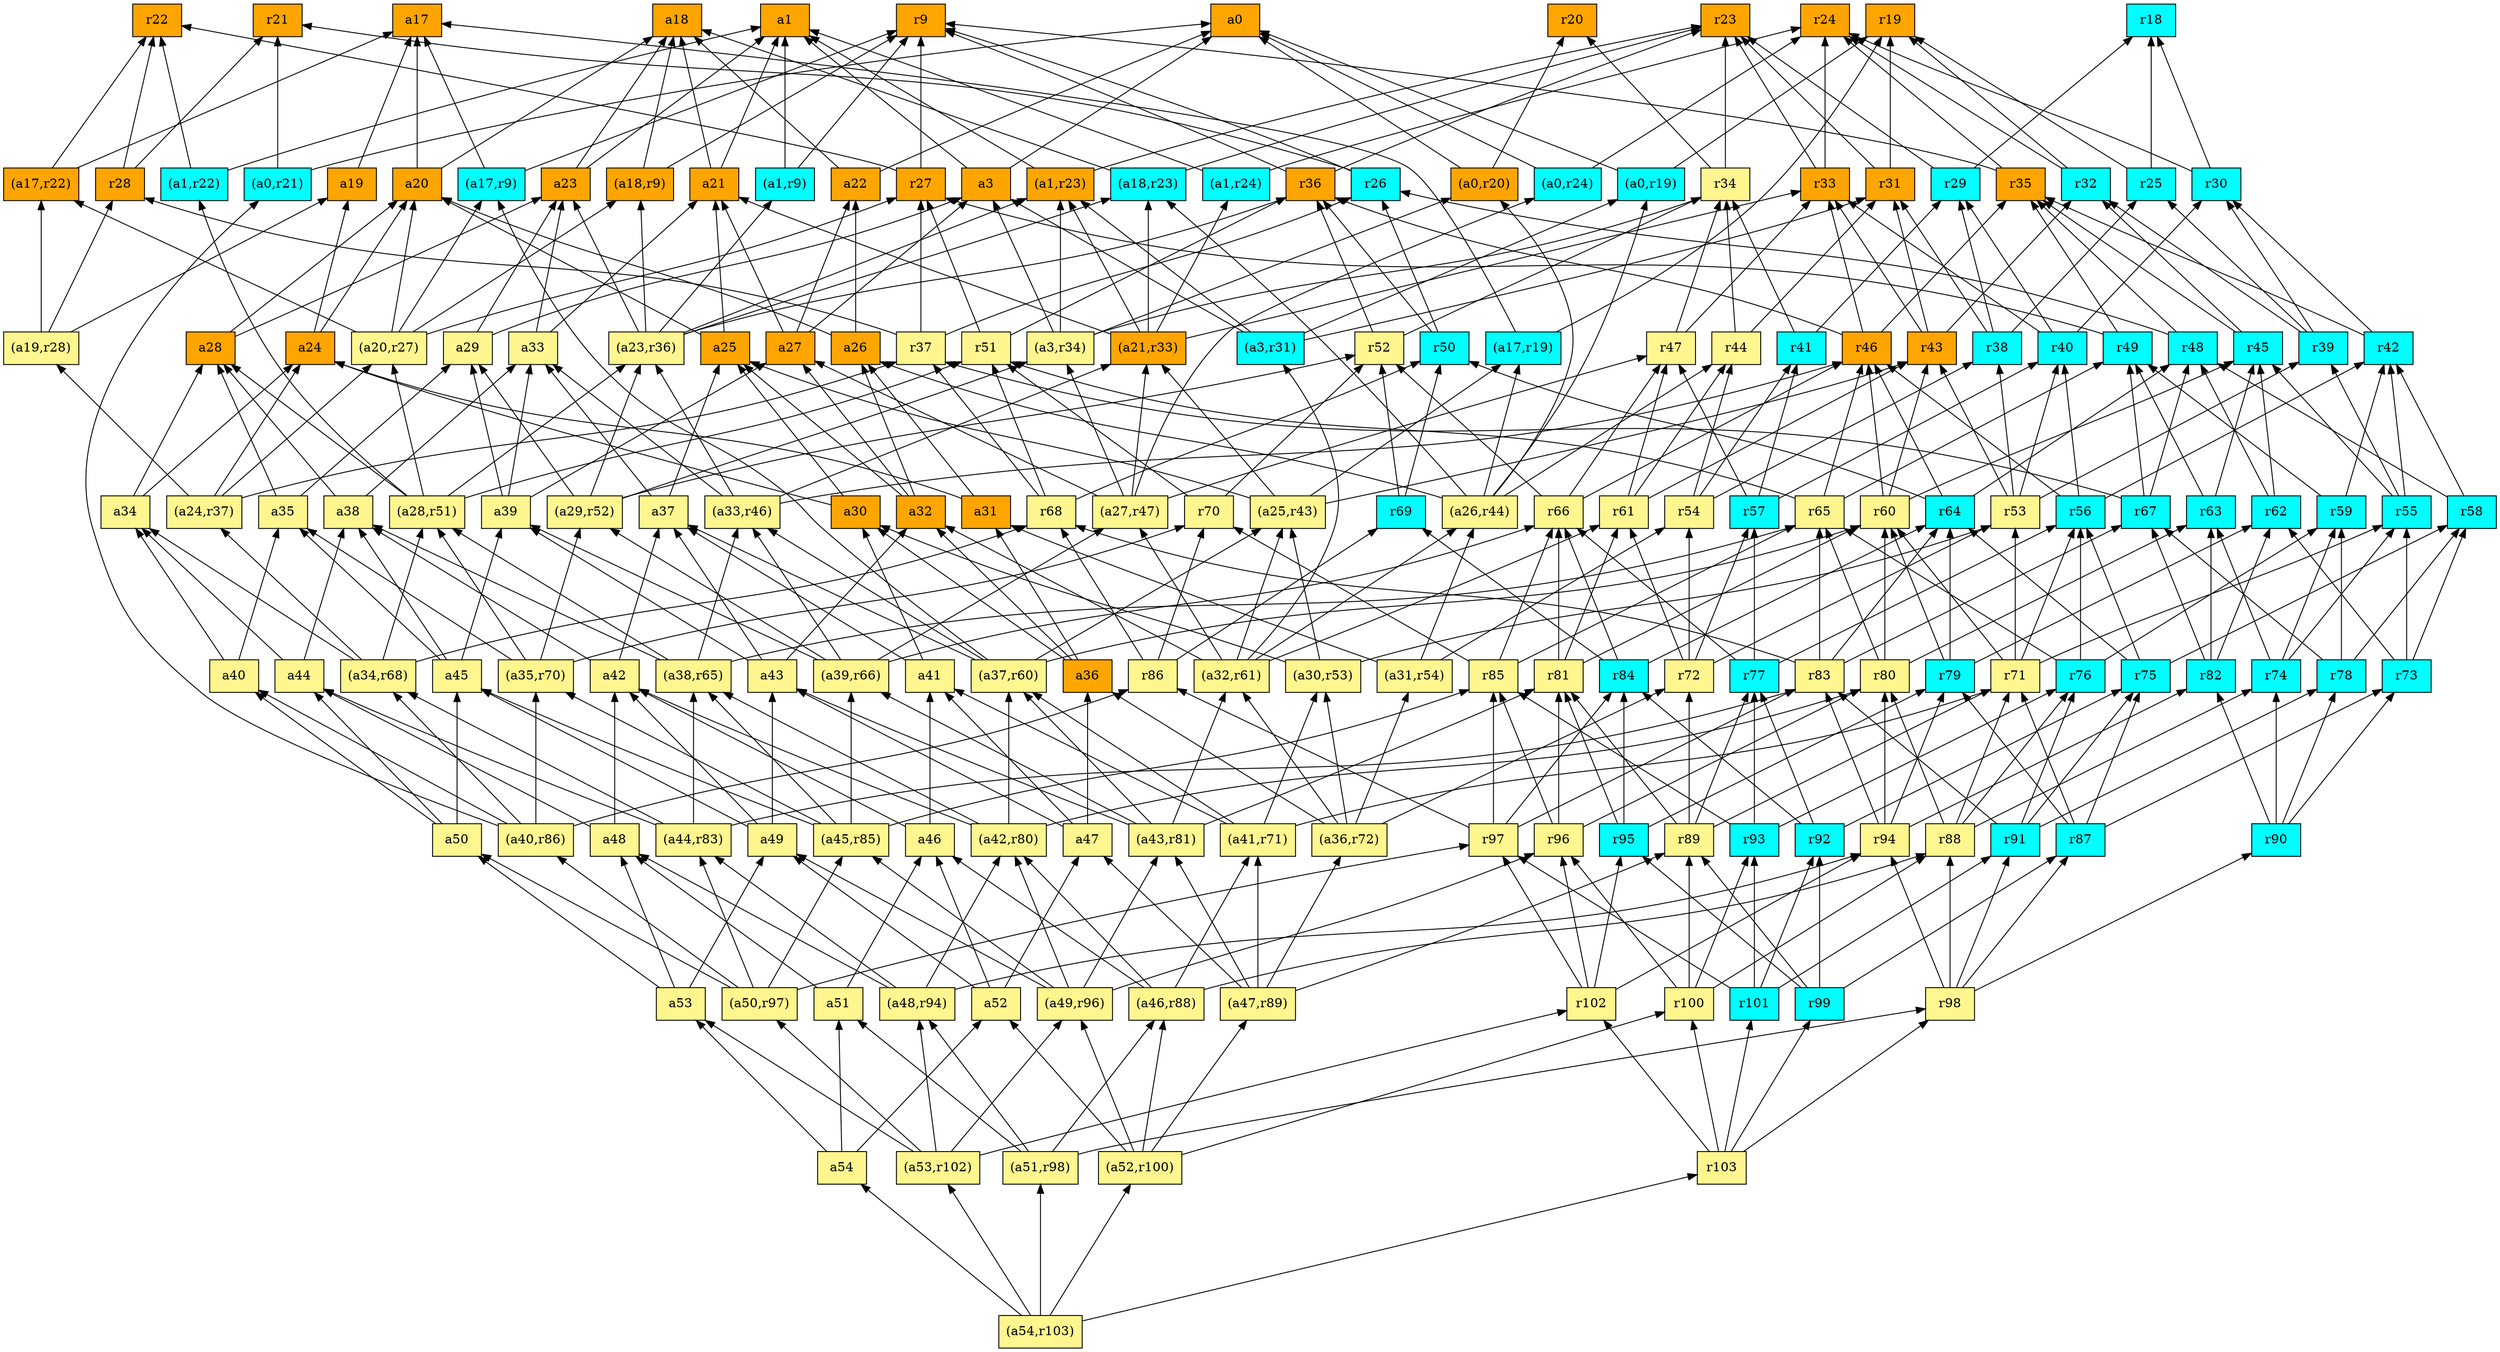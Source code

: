 digraph G {
rankdir=BT;ranksep="2.0";
"r70" [shape=record,fillcolor=khaki1,style=filled,label="{r70}"];
"r59" [shape=record,fillcolor=cyan,style=filled,label="{r59}"];
"r68" [shape=record,fillcolor=khaki1,style=filled,label="{r68}"];
"a32" [shape=record,fillcolor=orange,style=filled,label="{a32}"];
"(a1,r22)" [shape=record,fillcolor=cyan,style=filled,label="{(a1,r22)}"];
"a44" [shape=record,fillcolor=khaki1,style=filled,label="{a44}"];
"(a35,r70)" [shape=record,fillcolor=khaki1,style=filled,label="{(a35,r70)}"];
"r42" [shape=record,fillcolor=cyan,style=filled,label="{r42}"];
"a20" [shape=record,fillcolor=orange,style=filled,label="{a20}"];
"r21" [shape=record,fillcolor=orange,style=filled,label="{r21}"];
"r72" [shape=record,fillcolor=khaki1,style=filled,label="{r72}"];
"(a18,r23)" [shape=record,fillcolor=cyan,style=filled,label="{(a18,r23)}"];
"(a41,r71)" [shape=record,fillcolor=khaki1,style=filled,label="{(a41,r71)}"];
"(a43,r81)" [shape=record,fillcolor=khaki1,style=filled,label="{(a43,r81)}"];
"r56" [shape=record,fillcolor=cyan,style=filled,label="{r56}"];
"(a0,r21)" [shape=record,fillcolor=cyan,style=filled,label="{(a0,r21)}"];
"a34" [shape=record,fillcolor=khaki1,style=filled,label="{a34}"];
"a25" [shape=record,fillcolor=orange,style=filled,label="{a25}"];
"a0" [shape=record,fillcolor=orange,style=filled,label="{a0}"];
"a24" [shape=record,fillcolor=orange,style=filled,label="{a24}"];
"r93" [shape=record,fillcolor=cyan,style=filled,label="{r93}"];
"r29" [shape=record,fillcolor=cyan,style=filled,label="{r29}"];
"r52" [shape=record,fillcolor=khaki1,style=filled,label="{r52}"];
"a38" [shape=record,fillcolor=khaki1,style=filled,label="{a38}"];
"r45" [shape=record,fillcolor=cyan,style=filled,label="{r45}"];
"(a53,r102)" [shape=record,fillcolor=khaki1,style=filled,label="{(a53,r102)}"];
"(a3,r31)" [shape=record,fillcolor=cyan,style=filled,label="{(a3,r31)}"];
"(a17,r9)" [shape=record,fillcolor=cyan,style=filled,label="{(a17,r9)}"];
"r94" [shape=record,fillcolor=khaki1,style=filled,label="{r94}"];
"r19" [shape=record,fillcolor=orange,style=filled,label="{r19}"];
"(a0,r24)" [shape=record,fillcolor=cyan,style=filled,label="{(a0,r24)}"];
"a40" [shape=record,fillcolor=khaki1,style=filled,label="{a40}"];
"a19" [shape=record,fillcolor=orange,style=filled,label="{a19}"];
"a27" [shape=record,fillcolor=orange,style=filled,label="{a27}"];
"(a18,r9)" [shape=record,fillcolor=orange,style=filled,label="{(a18,r9)}"];
"(a39,r66)" [shape=record,fillcolor=khaki1,style=filled,label="{(a39,r66)}"];
"r60" [shape=record,fillcolor=khaki1,style=filled,label="{r60}"];
"(a31,r54)" [shape=record,fillcolor=khaki1,style=filled,label="{(a31,r54)}"];
"r83" [shape=record,fillcolor=khaki1,style=filled,label="{r83}"];
"a36" [shape=record,fillcolor=orange,style=filled,label="{a36}"];
"(a0,r20)" [shape=record,fillcolor=orange,style=filled,label="{(a0,r20)}"];
"r95" [shape=record,fillcolor=cyan,style=filled,label="{r95}"];
"r50" [shape=record,fillcolor=cyan,style=filled,label="{r50}"];
"r86" [shape=record,fillcolor=khaki1,style=filled,label="{r86}"];
"(a28,r51)" [shape=record,fillcolor=khaki1,style=filled,label="{(a28,r51)}"];
"a39" [shape=record,fillcolor=khaki1,style=filled,label="{a39}"];
"(a3,r34)" [shape=record,fillcolor=khaki1,style=filled,label="{(a3,r34)}"];
"a29" [shape=record,fillcolor=khaki1,style=filled,label="{a29}"];
"(a32,r61)" [shape=record,fillcolor=khaki1,style=filled,label="{(a32,r61)}"];
"r81" [shape=record,fillcolor=khaki1,style=filled,label="{r81}"];
"(a51,r98)" [shape=record,fillcolor=khaki1,style=filled,label="{(a51,r98)}"];
"a21" [shape=record,fillcolor=orange,style=filled,label="{a21}"];
"r88" [shape=record,fillcolor=khaki1,style=filled,label="{r88}"];
"a31" [shape=record,fillcolor=orange,style=filled,label="{a31}"];
"(a52,r100)" [shape=record,fillcolor=khaki1,style=filled,label="{(a52,r100)}"];
"(a27,r47)" [shape=record,fillcolor=khaki1,style=filled,label="{(a27,r47)}"];
"(a48,r94)" [shape=record,fillcolor=khaki1,style=filled,label="{(a48,r94)}"];
"(a54,r103)" [shape=record,fillcolor=khaki1,style=filled,label="{(a54,r103)}"];
"r35" [shape=record,fillcolor=orange,style=filled,label="{r35}"];
"r78" [shape=record,fillcolor=cyan,style=filled,label="{r78}"];
"r36" [shape=record,fillcolor=orange,style=filled,label="{r36}"];
"r64" [shape=record,fillcolor=cyan,style=filled,label="{r64}"];
"a37" [shape=record,fillcolor=khaki1,style=filled,label="{a37}"];
"r84" [shape=record,fillcolor=cyan,style=filled,label="{r84}"];
"r57" [shape=record,fillcolor=cyan,style=filled,label="{r57}"];
"r48" [shape=record,fillcolor=cyan,style=filled,label="{r48}"];
"(a50,r97)" [shape=record,fillcolor=khaki1,style=filled,label="{(a50,r97)}"];
"a47" [shape=record,fillcolor=khaki1,style=filled,label="{a47}"];
"(a49,r96)" [shape=record,fillcolor=khaki1,style=filled,label="{(a49,r96)}"];
"r41" [shape=record,fillcolor=cyan,style=filled,label="{r41}"];
"r92" [shape=record,fillcolor=cyan,style=filled,label="{r92}"];
"(a38,r65)" [shape=record,fillcolor=khaki1,style=filled,label="{(a38,r65)}"];
"a48" [shape=record,fillcolor=khaki1,style=filled,label="{a48}"];
"(a17,r22)" [shape=record,fillcolor=orange,style=filled,label="{(a17,r22)}"];
"r26" [shape=record,fillcolor=cyan,style=filled,label="{r26}"];
"r39" [shape=record,fillcolor=cyan,style=filled,label="{r39}"];
"r55" [shape=record,fillcolor=cyan,style=filled,label="{r55}"];
"(a25,r43)" [shape=record,fillcolor=khaki1,style=filled,label="{(a25,r43)}"];
"r23" [shape=record,fillcolor=orange,style=filled,label="{r23}"];
"a33" [shape=record,fillcolor=khaki1,style=filled,label="{a33}"];
"r65" [shape=record,fillcolor=khaki1,style=filled,label="{r65}"];
"r54" [shape=record,fillcolor=khaki1,style=filled,label="{r54}"];
"a54" [shape=record,fillcolor=khaki1,style=filled,label="{a54}"];
"a43" [shape=record,fillcolor=khaki1,style=filled,label="{a43}"];
"(a1,r9)" [shape=record,fillcolor=cyan,style=filled,label="{(a1,r9)}"];
"r62" [shape=record,fillcolor=cyan,style=filled,label="{r62}"];
"r38" [shape=record,fillcolor=cyan,style=filled,label="{r38}"];
"r75" [shape=record,fillcolor=cyan,style=filled,label="{r75}"];
"r47" [shape=record,fillcolor=khaki1,style=filled,label="{r47}"];
"(a20,r27)" [shape=record,fillcolor=khaki1,style=filled,label="{(a20,r27)}"];
"r61" [shape=record,fillcolor=khaki1,style=filled,label="{r61}"];
"r67" [shape=record,fillcolor=cyan,style=filled,label="{r67}"];
"(a23,r36)" [shape=record,fillcolor=khaki1,style=filled,label="{(a23,r36)}"];
"r89" [shape=record,fillcolor=khaki1,style=filled,label="{r89}"];
"r24" [shape=record,fillcolor=orange,style=filled,label="{r24}"];
"a26" [shape=record,fillcolor=orange,style=filled,label="{a26}"];
"r33" [shape=record,fillcolor=orange,style=filled,label="{r33}"];
"r34" [shape=record,fillcolor=khaki1,style=filled,label="{r34}"];
"r66" [shape=record,fillcolor=khaki1,style=filled,label="{r66}"];
"r43" [shape=record,fillcolor=orange,style=filled,label="{r43}"];
"r77" [shape=record,fillcolor=cyan,style=filled,label="{r77}"];
"r98" [shape=record,fillcolor=khaki1,style=filled,label="{r98}"];
"r76" [shape=record,fillcolor=cyan,style=filled,label="{r76}"];
"r51" [shape=record,fillcolor=khaki1,style=filled,label="{r51}"];
"r96" [shape=record,fillcolor=khaki1,style=filled,label="{r96}"];
"r79" [shape=record,fillcolor=cyan,style=filled,label="{r79}"];
"a23" [shape=record,fillcolor=orange,style=filled,label="{a23}"];
"r85" [shape=record,fillcolor=khaki1,style=filled,label="{r85}"];
"r91" [shape=record,fillcolor=cyan,style=filled,label="{r91}"];
"r22" [shape=record,fillcolor=orange,style=filled,label="{r22}"];
"r27" [shape=record,fillcolor=orange,style=filled,label="{r27}"];
"r82" [shape=record,fillcolor=cyan,style=filled,label="{r82}"];
"(a21,r33)" [shape=record,fillcolor=orange,style=filled,label="{(a21,r33)}"];
"(a45,r85)" [shape=record,fillcolor=khaki1,style=filled,label="{(a45,r85)}"];
"r53" [shape=record,fillcolor=khaki1,style=filled,label="{r53}"];
"(a19,r28)" [shape=record,fillcolor=khaki1,style=filled,label="{(a19,r28)}"];
"a17" [shape=record,fillcolor=orange,style=filled,label="{a17}"];
"r97" [shape=record,fillcolor=khaki1,style=filled,label="{r97}"];
"r31" [shape=record,fillcolor=orange,style=filled,label="{r31}"];
"a45" [shape=record,fillcolor=khaki1,style=filled,label="{a45}"];
"(a44,r83)" [shape=record,fillcolor=khaki1,style=filled,label="{(a44,r83)}"];
"a28" [shape=record,fillcolor=orange,style=filled,label="{a28}"];
"r63" [shape=record,fillcolor=cyan,style=filled,label="{r63}"];
"r28" [shape=record,fillcolor=orange,style=filled,label="{r28}"];
"a22" [shape=record,fillcolor=orange,style=filled,label="{a22}"];
"r69" [shape=record,fillcolor=cyan,style=filled,label="{r69}"];
"(a1,r24)" [shape=record,fillcolor=cyan,style=filled,label="{(a1,r24)}"];
"r20" [shape=record,fillcolor=orange,style=filled,label="{r20}"];
"(a36,r72)" [shape=record,fillcolor=khaki1,style=filled,label="{(a36,r72)}"];
"r46" [shape=record,fillcolor=orange,style=filled,label="{r46}"];
"r74" [shape=record,fillcolor=cyan,style=filled,label="{r74}"];
"a30" [shape=record,fillcolor=orange,style=filled,label="{a30}"];
"(a29,r52)" [shape=record,fillcolor=khaki1,style=filled,label="{(a29,r52)}"];
"r25" [shape=record,fillcolor=cyan,style=filled,label="{r25}"];
"r100" [shape=record,fillcolor=khaki1,style=filled,label="{r100}"];
"(a17,r19)" [shape=record,fillcolor=cyan,style=filled,label="{(a17,r19)}"];
"a3" [shape=record,fillcolor=orange,style=filled,label="{a3}"];
"r73" [shape=record,fillcolor=cyan,style=filled,label="{r73}"];
"a53" [shape=record,fillcolor=khaki1,style=filled,label="{a53}"];
"r103" [shape=record,fillcolor=khaki1,style=filled,label="{r103}"];
"r9" [shape=record,fillcolor=orange,style=filled,label="{r9}"];
"r32" [shape=record,fillcolor=cyan,style=filled,label="{r32}"];
"(a30,r53)" [shape=record,fillcolor=khaki1,style=filled,label="{(a30,r53)}"];
"(a37,r60)" [shape=record,fillcolor=khaki1,style=filled,label="{(a37,r60)}"];
"r49" [shape=record,fillcolor=cyan,style=filled,label="{r49}"];
"r40" [shape=record,fillcolor=cyan,style=filled,label="{r40}"];
"r101" [shape=record,fillcolor=cyan,style=filled,label="{r101}"];
"r18" [shape=record,fillcolor=cyan,style=filled,label="{r18}"];
"r80" [shape=record,fillcolor=khaki1,style=filled,label="{r80}"];
"r71" [shape=record,fillcolor=khaki1,style=filled,label="{r71}"];
"(a34,r68)" [shape=record,fillcolor=khaki1,style=filled,label="{(a34,r68)}"];
"(a47,r89)" [shape=record,fillcolor=khaki1,style=filled,label="{(a47,r89)}"];
"(a26,r44)" [shape=record,fillcolor=khaki1,style=filled,label="{(a26,r44)}"];
"r37" [shape=record,fillcolor=khaki1,style=filled,label="{r37}"];
"(a33,r46)" [shape=record,fillcolor=khaki1,style=filled,label="{(a33,r46)}"];
"a41" [shape=record,fillcolor=khaki1,style=filled,label="{a41}"];
"(a24,r37)" [shape=record,fillcolor=khaki1,style=filled,label="{(a24,r37)}"];
"a46" [shape=record,fillcolor=khaki1,style=filled,label="{a46}"];
"r99" [shape=record,fillcolor=cyan,style=filled,label="{r99}"];
"r102" [shape=record,fillcolor=khaki1,style=filled,label="{r102}"];
"r58" [shape=record,fillcolor=cyan,style=filled,label="{r58}"];
"(a46,r88)" [shape=record,fillcolor=khaki1,style=filled,label="{(a46,r88)}"];
"a49" [shape=record,fillcolor=khaki1,style=filled,label="{a49}"];
"(a42,r80)" [shape=record,fillcolor=khaki1,style=filled,label="{(a42,r80)}"];
"a18" [shape=record,fillcolor=orange,style=filled,label="{a18}"];
"a50" [shape=record,fillcolor=khaki1,style=filled,label="{a50}"];
"a51" [shape=record,fillcolor=khaki1,style=filled,label="{a51}"];
"r87" [shape=record,fillcolor=cyan,style=filled,label="{r87}"];
"r90" [shape=record,fillcolor=cyan,style=filled,label="{r90}"];
"r30" [shape=record,fillcolor=cyan,style=filled,label="{r30}"];
"a35" [shape=record,fillcolor=khaki1,style=filled,label="{a35}"];
"a1" [shape=record,fillcolor=orange,style=filled,label="{a1}"];
"(a1,r23)" [shape=record,fillcolor=orange,style=filled,label="{(a1,r23)}"];
"(a0,r19)" [shape=record,fillcolor=cyan,style=filled,label="{(a0,r19)}"];
"a52" [shape=record,fillcolor=khaki1,style=filled,label="{a52}"];
"r44" [shape=record,fillcolor=khaki1,style=filled,label="{r44}"];
"(a40,r86)" [shape=record,fillcolor=khaki1,style=filled,label="{(a40,r86)}"];
"a42" [shape=record,fillcolor=khaki1,style=filled,label="{a42}"];
"r70" -> "r51"
"r70" -> "r52"
"r59" -> "r49"
"r59" -> "r42"
"r68" -> "r51"
"r68" -> "r37"
"r68" -> "r50"
"a32" -> "a25"
"a32" -> "a27"
"a32" -> "a26"
"(a1,r22)" -> "a1"
"(a1,r22)" -> "r22"
"a44" -> "a34"
"a44" -> "a38"
"(a35,r70)" -> "r70"
"(a35,r70)" -> "(a28,r51)"
"(a35,r70)" -> "(a29,r52)"
"(a35,r70)" -> "a35"
"r42" -> "r35"
"r42" -> "r30"
"a20" -> "a18"
"a20" -> "a17"
"r72" -> "r61"
"r72" -> "r57"
"r72" -> "r53"
"r72" -> "r54"
"(a18,r23)" -> "a18"
"(a18,r23)" -> "r23"
"(a41,r71)" -> "(a30,r53)"
"(a41,r71)" -> "(a37,r60)"
"(a41,r71)" -> "r71"
"(a41,r71)" -> "a41"
"(a43,r81)" -> "a43"
"(a43,r81)" -> "(a32,r61)"
"(a43,r81)" -> "r81"
"(a43,r81)" -> "(a37,r60)"
"(a43,r81)" -> "(a39,r66)"
"r56" -> "r46"
"r56" -> "r42"
"r56" -> "r40"
"(a0,r21)" -> "a0"
"(a0,r21)" -> "r21"
"a34" -> "a24"
"a34" -> "a28"
"a25" -> "a20"
"a25" -> "a21"
"a24" -> "a19"
"a24" -> "a20"
"r93" -> "r77"
"r93" -> "r76"
"r93" -> "r85"
"r29" -> "r23"
"r29" -> "r18"
"r52" -> "r36"
"r52" -> "r34"
"a38" -> "a33"
"a38" -> "a28"
"r45" -> "r35"
"r45" -> "r32"
"(a53,r102)" -> "(a50,r97)"
"(a53,r102)" -> "(a49,r96)"
"(a53,r102)" -> "r102"
"(a53,r102)" -> "a53"
"(a53,r102)" -> "(a48,r94)"
"(a3,r31)" -> "r31"
"(a3,r31)" -> "a3"
"(a3,r31)" -> "(a0,r19)"
"(a3,r31)" -> "(a1,r23)"
"(a17,r9)" -> "r9"
"(a17,r9)" -> "a17"
"r94" -> "r83"
"r94" -> "r80"
"r94" -> "r79"
"r94" -> "r82"
"(a0,r24)" -> "a0"
"(a0,r24)" -> "r24"
"a40" -> "a34"
"a40" -> "a35"
"a19" -> "a17"
"a27" -> "a3"
"a27" -> "a21"
"a27" -> "a22"
"(a18,r9)" -> "r9"
"(a18,r9)" -> "a18"
"(a39,r66)" -> "(a27,r47)"
"(a39,r66)" -> "a39"
"(a39,r66)" -> "(a29,r52)"
"(a39,r66)" -> "(a33,r46)"
"(a39,r66)" -> "r66"
"r60" -> "r46"
"r60" -> "r43"
"r60" -> "r45"
"(a31,r54)" -> "r54"
"(a31,r54)" -> "(a26,r44)"
"(a31,r54)" -> "a31"
"r83" -> "r68"
"r83" -> "r67"
"r83" -> "r64"
"r83" -> "r65"
"a36" -> "a32"
"a36" -> "a30"
"a36" -> "a31"
"(a0,r20)" -> "a0"
"(a0,r20)" -> "r20"
"r95" -> "r81"
"r95" -> "r84"
"r95" -> "r79"
"r50" -> "r36"
"r50" -> "r26"
"r86" -> "r70"
"r86" -> "r68"
"r86" -> "r69"
"(a28,r51)" -> "r51"
"(a28,r51)" -> "(a23,r36)"
"(a28,r51)" -> "(a1,r22)"
"(a28,r51)" -> "a28"
"(a28,r51)" -> "(a20,r27)"
"a39" -> "a33"
"a39" -> "a27"
"a39" -> "a29"
"(a3,r34)" -> "(a1,r23)"
"(a3,r34)" -> "a3"
"(a3,r34)" -> "r34"
"(a3,r34)" -> "(a0,r20)"
"a29" -> "a23"
"a29" -> "a3"
"(a32,r61)" -> "r61"
"(a32,r61)" -> "(a27,r47)"
"(a32,r61)" -> "a32"
"(a32,r61)" -> "(a25,r43)"
"(a32,r61)" -> "(a26,r44)"
"(a32,r61)" -> "(a3,r31)"
"r81" -> "r60"
"r81" -> "r61"
"r81" -> "r66"
"(a51,r98)" -> "(a48,r94)"
"(a51,r98)" -> "r98"
"(a51,r98)" -> "(a46,r88)"
"(a51,r98)" -> "a51"
"a21" -> "a1"
"a21" -> "a18"
"r88" -> "r80"
"r88" -> "r71"
"r88" -> "r76"
"r88" -> "r74"
"a31" -> "a26"
"a31" -> "a24"
"(a52,r100)" -> "r100"
"(a52,r100)" -> "(a49,r96)"
"(a52,r100)" -> "(a46,r88)"
"(a52,r100)" -> "(a47,r89)"
"(a52,r100)" -> "a52"
"(a27,r47)" -> "(a21,r33)"
"(a27,r47)" -> "r47"
"(a27,r47)" -> "(a0,r24)"
"(a27,r47)" -> "(a3,r34)"
"(a27,r47)" -> "a27"
"(a48,r94)" -> "(a42,r80)"
"(a48,r94)" -> "(a44,r83)"
"(a48,r94)" -> "a48"
"(a48,r94)" -> "r94"
"(a54,r103)" -> "r103"
"(a54,r103)" -> "(a51,r98)"
"(a54,r103)" -> "(a52,r100)"
"(a54,r103)" -> "a54"
"(a54,r103)" -> "(a53,r102)"
"r35" -> "r9"
"r35" -> "r24"
"r78" -> "r59"
"r78" -> "r58"
"r78" -> "r67"
"r36" -> "r9"
"r36" -> "r23"
"r64" -> "r48"
"r64" -> "r46"
"r64" -> "r50"
"a37" -> "a33"
"a37" -> "a25"
"r84" -> "r69"
"r84" -> "r64"
"r84" -> "r66"
"r57" -> "r41"
"r57" -> "r47"
"r57" -> "r40"
"r48" -> "r35"
"r48" -> "r26"
"(a50,r97)" -> "(a40,r86)"
"(a50,r97)" -> "(a45,r85)"
"(a50,r97)" -> "r97"
"(a50,r97)" -> "(a44,r83)"
"(a50,r97)" -> "a50"
"a47" -> "a43"
"a47" -> "a36"
"a47" -> "a41"
"(a49,r96)" -> "(a43,r81)"
"(a49,r96)" -> "r96"
"(a49,r96)" -> "(a45,r85)"
"(a49,r96)" -> "a49"
"(a49,r96)" -> "(a42,r80)"
"r41" -> "r34"
"r41" -> "r29"
"r92" -> "r75"
"r92" -> "r84"
"r92" -> "r77"
"(a38,r65)" -> "r65"
"(a38,r65)" -> "a38"
"(a38,r65)" -> "(a28,r51)"
"(a38,r65)" -> "(a33,r46)"
"a48" -> "a44"
"a48" -> "a42"
"(a17,r22)" -> "a17"
"(a17,r22)" -> "r22"
"r26" -> "r9"
"r26" -> "r21"
"r39" -> "r25"
"r39" -> "r30"
"r39" -> "r32"
"r55" -> "r42"
"r55" -> "r39"
"r55" -> "r45"
"(a25,r43)" -> "(a17,r19)"
"(a25,r43)" -> "(a21,r33)"
"(a25,r43)" -> "a25"
"(a25,r43)" -> "r43"
"a33" -> "a23"
"a33" -> "a21"
"r65" -> "r51"
"r65" -> "r46"
"r65" -> "r49"
"r54" -> "r41"
"r54" -> "r38"
"r54" -> "r44"
"a54" -> "a52"
"a54" -> "a53"
"a54" -> "a51"
"a43" -> "a32"
"a43" -> "a37"
"a43" -> "a39"
"(a1,r9)" -> "r9"
"(a1,r9)" -> "a1"
"r62" -> "r45"
"r62" -> "r48"
"r38" -> "r25"
"r38" -> "r31"
"r38" -> "r29"
"r75" -> "r64"
"r75" -> "r56"
"r75" -> "r58"
"r47" -> "r33"
"r47" -> "r34"
"(a20,r27)" -> "(a17,r9)"
"(a20,r27)" -> "r27"
"(a20,r27)" -> "a20"
"(a20,r27)" -> "(a18,r9)"
"(a20,r27)" -> "(a17,r22)"
"r61" -> "r43"
"r61" -> "r44"
"r61" -> "r47"
"r67" -> "r37"
"r67" -> "r49"
"r67" -> "r48"
"(a23,r36)" -> "(a1,r9)"
"(a23,r36)" -> "(a1,r23)"
"(a23,r36)" -> "a23"
"(a23,r36)" -> "(a18,r23)"
"(a23,r36)" -> "r36"
"(a23,r36)" -> "(a18,r9)"
"r89" -> "r72"
"r89" -> "r71"
"r89" -> "r81"
"r89" -> "r77"
"a26" -> "a20"
"a26" -> "a22"
"r33" -> "r24"
"r33" -> "r23"
"r34" -> "r20"
"r34" -> "r23"
"r66" -> "r46"
"r66" -> "r52"
"r66" -> "r47"
"r43" -> "r33"
"r43" -> "r31"
"r43" -> "r32"
"r77" -> "r57"
"r77" -> "r56"
"r77" -> "r66"
"r98" -> "r88"
"r98" -> "r91"
"r98" -> "r87"
"r98" -> "r90"
"r98" -> "r94"
"r76" -> "r59"
"r76" -> "r56"
"r76" -> "r65"
"r51" -> "r27"
"r51" -> "r36"
"r96" -> "r81"
"r96" -> "r80"
"r96" -> "r85"
"r79" -> "r62"
"r79" -> "r64"
"r79" -> "r60"
"a23" -> "a1"
"a23" -> "a18"
"r85" -> "r70"
"r85" -> "r65"
"r85" -> "r66"
"r91" -> "r83"
"r91" -> "r75"
"r91" -> "r78"
"r91" -> "r76"
"r27" -> "r9"
"r27" -> "r22"
"r82" -> "r62"
"r82" -> "r63"
"r82" -> "r67"
"(a21,r33)" -> "(a1,r23)"
"(a21,r33)" -> "(a1,r24)"
"(a21,r33)" -> "(a18,r23)"
"(a21,r33)" -> "r33"
"(a21,r33)" -> "a21"
"(a45,r85)" -> "(a35,r70)"
"(a45,r85)" -> "r85"
"(a45,r85)" -> "a45"
"(a45,r85)" -> "(a38,r65)"
"(a45,r85)" -> "(a39,r66)"
"r53" -> "r38"
"r53" -> "r40"
"r53" -> "r43"
"r53" -> "r39"
"(a19,r28)" -> "a19"
"(a19,r28)" -> "(a17,r22)"
"(a19,r28)" -> "r28"
"r97" -> "r83"
"r97" -> "r86"
"r97" -> "r84"
"r97" -> "r85"
"r31" -> "r19"
"r31" -> "r23"
"a45" -> "a35"
"a45" -> "a39"
"a45" -> "a38"
"(a44,r83)" -> "r83"
"(a44,r83)" -> "a44"
"(a44,r83)" -> "(a34,r68)"
"(a44,r83)" -> "(a38,r65)"
"a28" -> "a23"
"a28" -> "a20"
"r63" -> "r49"
"r63" -> "r45"
"r28" -> "r21"
"r28" -> "r22"
"a22" -> "a0"
"a22" -> "a18"
"r69" -> "r50"
"r69" -> "r52"
"(a1,r24)" -> "a1"
"(a1,r24)" -> "r24"
"(a36,r72)" -> "(a31,r54)"
"(a36,r72)" -> "a36"
"(a36,r72)" -> "(a32,r61)"
"(a36,r72)" -> "(a30,r53)"
"(a36,r72)" -> "r72"
"r46" -> "r35"
"r46" -> "r33"
"r46" -> "r36"
"r74" -> "r59"
"r74" -> "r55"
"r74" -> "r63"
"a30" -> "a25"
"a30" -> "a24"
"(a29,r52)" -> "(a23,r36)"
"(a29,r52)" -> "(a3,r34)"
"(a29,r52)" -> "a29"
"(a29,r52)" -> "r52"
"r25" -> "r19"
"r25" -> "r18"
"r100" -> "r96"
"r100" -> "r93"
"r100" -> "r88"
"r100" -> "r89"
"(a17,r19)" -> "r19"
"(a17,r19)" -> "a17"
"a3" -> "a1"
"a3" -> "a0"
"r73" -> "r62"
"r73" -> "r55"
"r73" -> "r58"
"a53" -> "a49"
"a53" -> "a50"
"a53" -> "a48"
"r103" -> "r98"
"r103" -> "r100"
"r103" -> "r101"
"r103" -> "r99"
"r103" -> "r102"
"r32" -> "r24"
"r32" -> "r19"
"(a30,r53)" -> "(a25,r43)"
"(a30,r53)" -> "r53"
"(a30,r53)" -> "a30"
"(a37,r60)" -> "(a17,r9)"
"(a37,r60)" -> "(a25,r43)"
"(a37,r60)" -> "a37"
"(a37,r60)" -> "(a33,r46)"
"(a37,r60)" -> "r60"
"r49" -> "r35"
"r49" -> "r27"
"r40" -> "r33"
"r40" -> "r29"
"r40" -> "r30"
"r101" -> "r91"
"r101" -> "r92"
"r101" -> "r97"
"r101" -> "r93"
"r80" -> "r63"
"r80" -> "r65"
"r80" -> "r60"
"r71" -> "r56"
"r71" -> "r53"
"r71" -> "r55"
"r71" -> "r60"
"(a34,r68)" -> "(a24,r37)"
"(a34,r68)" -> "r68"
"(a34,r68)" -> "a34"
"(a34,r68)" -> "(a28,r51)"
"(a47,r89)" -> "r89"
"(a47,r89)" -> "(a41,r71)"
"(a47,r89)" -> "(a43,r81)"
"(a47,r89)" -> "a47"
"(a47,r89)" -> "(a36,r72)"
"(a26,r44)" -> "(a0,r19)"
"(a26,r44)" -> "(a17,r19)"
"(a26,r44)" -> "(a0,r20)"
"(a26,r44)" -> "(a18,r23)"
"(a26,r44)" -> "a26"
"(a26,r44)" -> "r44"
"r37" -> "r27"
"r37" -> "r26"
"r37" -> "r28"
"(a33,r46)" -> "(a23,r36)"
"(a33,r46)" -> "(a21,r33)"
"(a33,r46)" -> "a33"
"(a33,r46)" -> "r46"
"a41" -> "a37"
"a41" -> "a30"
"(a24,r37)" -> "(a19,r28)"
"(a24,r37)" -> "a24"
"(a24,r37)" -> "r37"
"(a24,r37)" -> "(a20,r27)"
"a46" -> "a41"
"a46" -> "a42"
"r99" -> "r95"
"r99" -> "r89"
"r99" -> "r92"
"r99" -> "r87"
"r102" -> "r96"
"r102" -> "r95"
"r102" -> "r97"
"r102" -> "r94"
"r58" -> "r42"
"r58" -> "r48"
"(a46,r88)" -> "r88"
"(a46,r88)" -> "(a41,r71)"
"(a46,r88)" -> "a46"
"(a46,r88)" -> "(a42,r80)"
"a49" -> "a43"
"a49" -> "a45"
"a49" -> "a42"
"(a42,r80)" -> "(a37,r60)"
"(a42,r80)" -> "r80"
"(a42,r80)" -> "(a38,r65)"
"(a42,r80)" -> "a42"
"a50" -> "a44"
"a50" -> "a45"
"a50" -> "a40"
"a51" -> "a46"
"a51" -> "a48"
"r87" -> "r75"
"r87" -> "r73"
"r87" -> "r71"
"r87" -> "r79"
"r90" -> "r73"
"r90" -> "r78"
"r90" -> "r82"
"r90" -> "r74"
"r30" -> "r24"
"r30" -> "r18"
"a35" -> "a29"
"a35" -> "a28"
"(a1,r23)" -> "a1"
"(a1,r23)" -> "r23"
"(a0,r19)" -> "a0"
"(a0,r19)" -> "r19"
"a52" -> "a46"
"a52" -> "a47"
"a52" -> "a49"
"r44" -> "r31"
"r44" -> "r34"
"(a40,r86)" -> "r86"
"(a40,r86)" -> "(a35,r70)"
"(a40,r86)" -> "(a34,r68)"
"(a40,r86)" -> "(a0,r21)"
"(a40,r86)" -> "a40"
"a42" -> "a37"
"a42" -> "a38"
}
